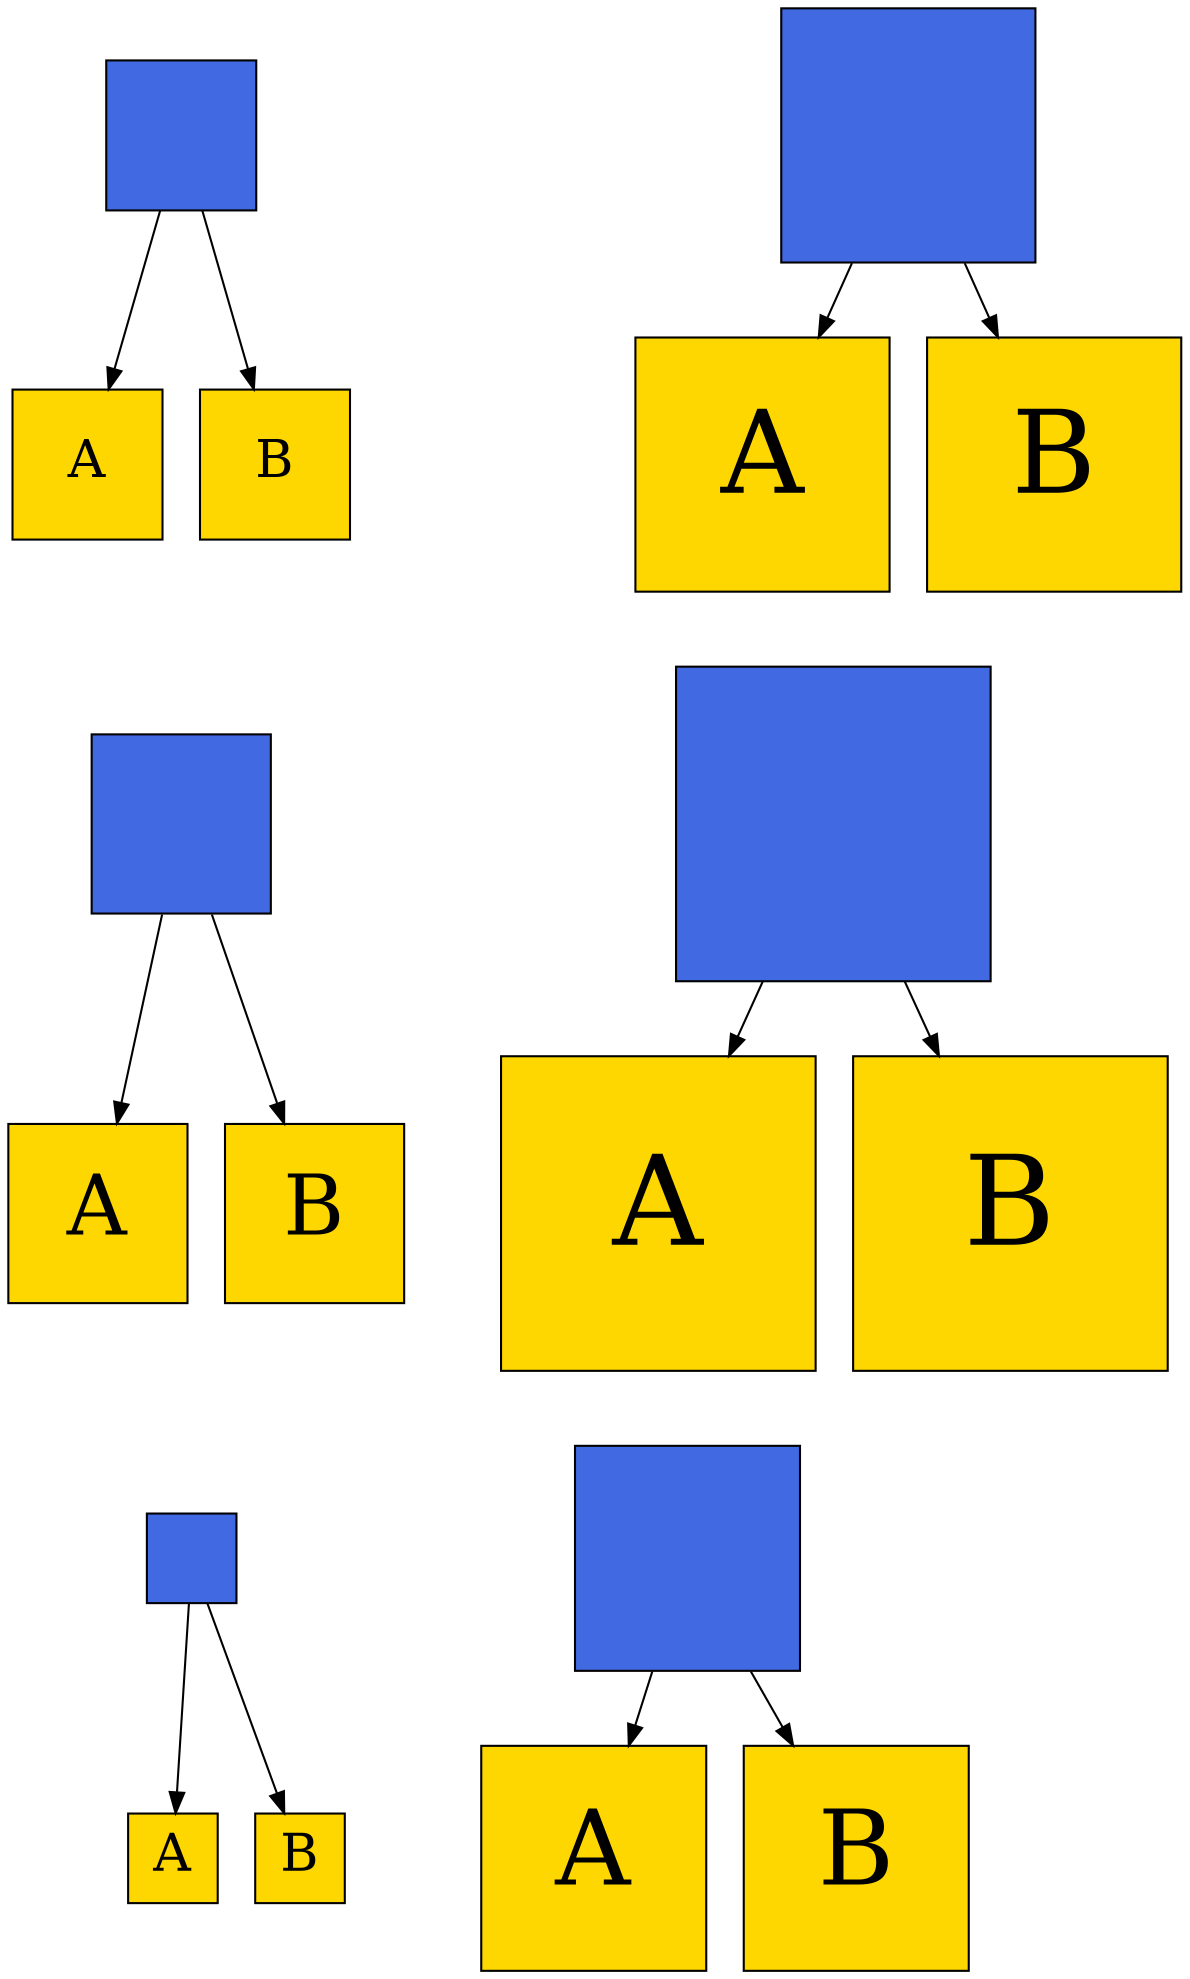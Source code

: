 digraph ensemble {
    graph [dpi=300]
    rankdir=""

    root1 [label="", shape="rectangle", style="filled", fillcolor="royalblue", height=1, width=1]
    leaf11 [label="A", shape="rectangle", style="filled", fillcolor="gold", height=1, width=1, fontsize=25]
    leaf12 [label="B", shape="rectangle", style="filled", fillcolor="gold", height=1, width=1, fontsize=25]

    root2 [label="", shape="rectangle", style="filled", fillcolor="royalblue", height=1.2, width=1.2]
    leaf21 [label="A", shape="rectangle", style="filled", fillcolor="gold", height=1.2, width=1.2, fontsize=40]
    leaf22 [label="B", shape="rectangle", style="filled", fillcolor="gold", height=1.2, width=1.2, fontsize=40]
    
    root3 [label="", shape="rectangle", style="filled", fillcolor="royalblue", height=0.6, width=0.6]
    leaf31 [label="A", shape="rectangle", style="filled", fillcolor="gold", height=0.6, width=0.6, fontsize=25]
    leaf32 [label="B", shape="rectangle", style="filled", fillcolor="gold", height=0.6, width=0.6, fontsize=25]
    
    root4 [label="", shape="rectangle", style="filled", fillcolor="royalblue", height=1.7, width=1.7]
    leaf41 [label="A", shape="rectangle", style="filled", fillcolor="gold", height=1.7, width=1.7, fontsize=55]
    leaf42 [label="B", shape="rectangle", style="filled", fillcolor="gold", height=1.7, width=1.7, fontsize=55]
    
    root5 [label="", shape="rectangle", style="filled", fillcolor="royalblue", height=2.1, width=2.1]
    leaf51 [label="A", shape="rectangle", style="filled", fillcolor="gold", height=2.1, width=2.1, fontsize=60]
    leaf52 [label="B", shape="rectangle", style="filled", fillcolor="gold", height=2.1, width=2.1, fontsize=60]
    
    root6 [label="", shape="rectangle", style="filled", fillcolor="royalblue", height=1.5, width=1.5]
    leaf61 [label="A", shape="rectangle", style="filled", fillcolor="gold", height=1.5, width=1.5, fontsize=50]
    leaf62 [label="B", shape="rectangle", style="filled", fillcolor="gold", height=1.5, width=1.5, fontsize=50]

    root1 -> leaf11
    root1 -> leaf12
    root2 -> leaf21
    root2 -> leaf22
    root3 -> leaf31
    root3 -> leaf32
    root4 -> leaf41
    root4 -> leaf42
    root5 -> leaf51
    root5 -> leaf52
    root6 -> leaf61
    root6 -> leaf62

    leaf11 -> root2 [style="invis"]
    leaf12 -> root2 [style="invis"]
    leaf21 -> root3 [style="invis"]
    leaf22 -> root3 [style="invis"]

    leaf41 -> root5 [style="invis"]
    leaf42 -> root5 [style="invis"]
    leaf51 -> root6 [style="invis"]
    leaf52 -> root6 [style="invis"]

    {rank="same"; root1}
    {rank="same"; leaf11, leaf12}
    {rank="same"; root2}
    {rank="same"; leaf21, leaf22}
    {rank="same"; root3}
    {rank="same"; leaf31, leaf32}


}